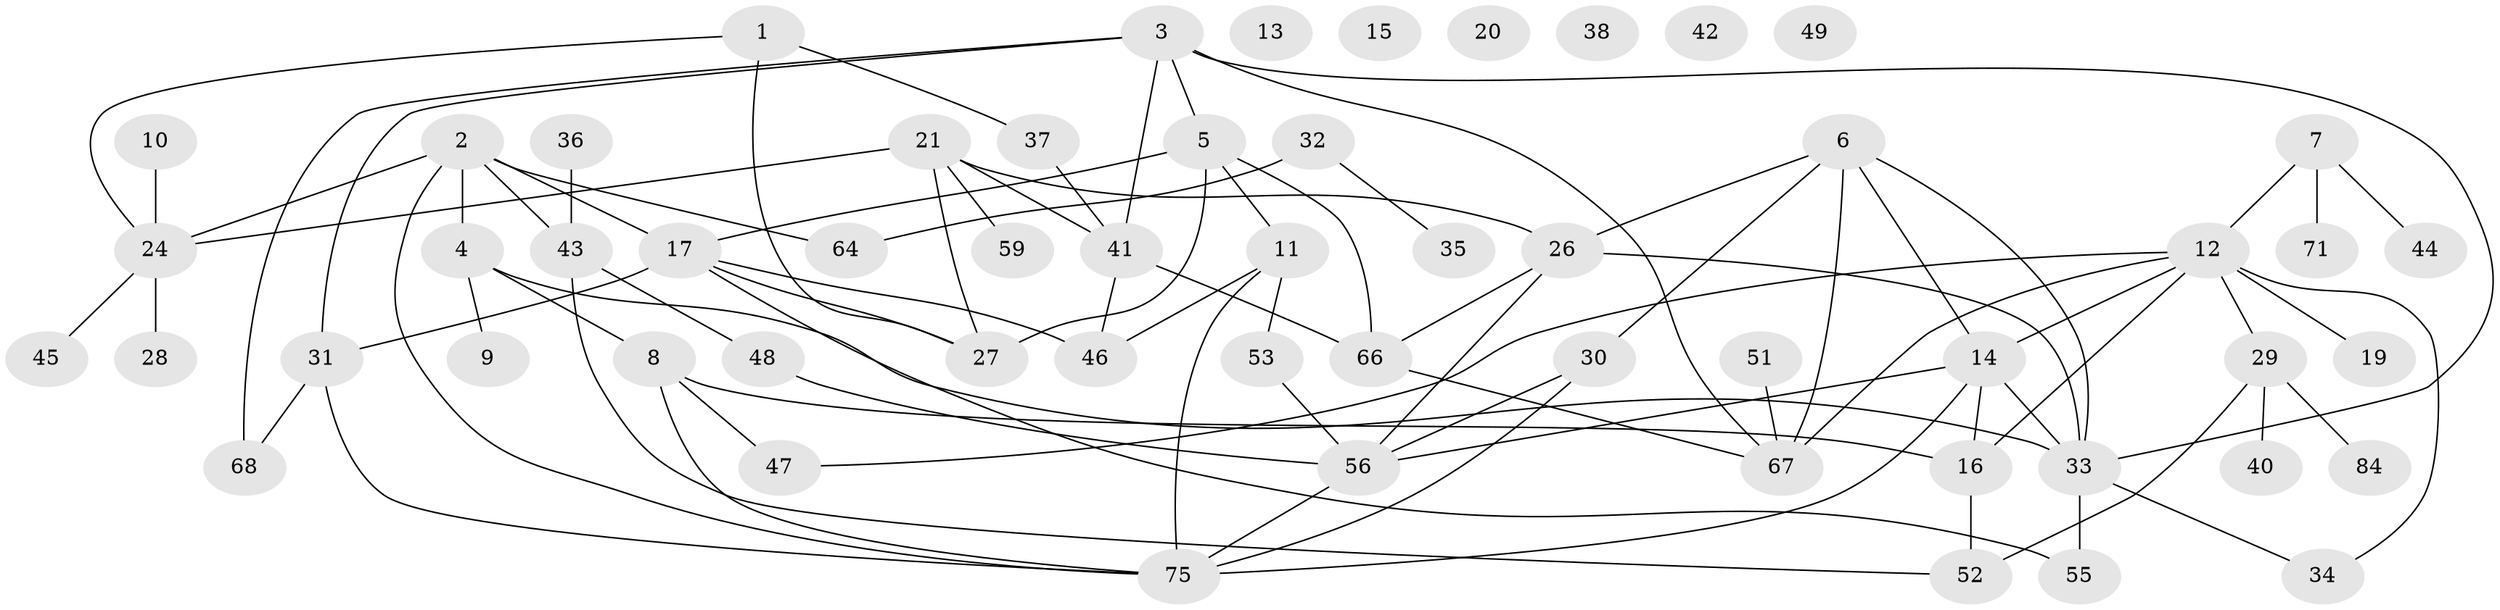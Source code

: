 // original degree distribution, {3: 0.22988505747126436, 4: 0.21839080459770116, 5: 0.09195402298850575, 2: 0.16091954022988506, 1: 0.21839080459770116, 0: 0.05747126436781609, 7: 0.011494252873563218, 6: 0.011494252873563218}
// Generated by graph-tools (version 1.1) at 2025/41/03/06/25 10:41:19]
// undirected, 57 vertices, 85 edges
graph export_dot {
graph [start="1"]
  node [color=gray90,style=filled];
  1;
  2 [super="+87"];
  3 [super="+70"];
  4;
  5 [super="+23"];
  6 [super="+58"];
  7 [super="+18"];
  8 [super="+79"];
  9;
  10;
  11 [super="+25"];
  12 [super="+22"];
  13;
  14 [super="+77"];
  15;
  16 [super="+69"];
  17 [super="+86"];
  19;
  20 [super="+82"];
  21 [super="+80"];
  24 [super="+61"];
  26 [super="+39"];
  27 [super="+50"];
  28;
  29 [super="+60"];
  30;
  31 [super="+65"];
  32 [super="+54"];
  33 [super="+57"];
  34;
  35;
  36;
  37;
  38;
  40;
  41 [super="+62"];
  42;
  43 [super="+63"];
  44;
  45;
  46 [super="+85"];
  47;
  48;
  49;
  51;
  52;
  53 [super="+78"];
  55;
  56 [super="+72"];
  59 [super="+83"];
  64 [super="+74"];
  66 [super="+73"];
  67 [super="+81"];
  68;
  71;
  75 [super="+76"];
  84;
  1 -- 27;
  1 -- 37;
  1 -- 24;
  2 -- 4;
  2 -- 75;
  2 -- 64;
  2 -- 24;
  2 -- 17;
  2 -- 43;
  3 -- 5;
  3 -- 67;
  3 -- 68;
  3 -- 33;
  3 -- 41;
  3 -- 31;
  4 -- 9;
  4 -- 33;
  4 -- 8;
  5 -- 66;
  5 -- 27;
  5 -- 17;
  5 -- 11;
  6 -- 33;
  6 -- 14;
  6 -- 26;
  6 -- 67;
  6 -- 30;
  7 -- 44;
  7 -- 71;
  7 -- 12;
  8 -- 75;
  8 -- 16;
  8 -- 47;
  10 -- 24;
  11 -- 46;
  11 -- 75;
  11 -- 53;
  12 -- 14;
  12 -- 34;
  12 -- 16;
  12 -- 19;
  12 -- 67 [weight=2];
  12 -- 29 [weight=2];
  12 -- 47;
  14 -- 56;
  14 -- 75;
  14 -- 33;
  14 -- 16;
  16 -- 52;
  17 -- 46;
  17 -- 55;
  17 -- 27;
  17 -- 31;
  21 -- 27;
  21 -- 26;
  21 -- 59;
  21 -- 24;
  21 -- 41;
  24 -- 28;
  24 -- 45;
  26 -- 66;
  26 -- 33;
  26 -- 56;
  29 -- 40;
  29 -- 84;
  29 -- 52;
  30 -- 56;
  30 -- 75;
  31 -- 68;
  31 -- 75;
  32 -- 64 [weight=2];
  32 -- 35;
  33 -- 34;
  33 -- 55;
  36 -- 43;
  37 -- 41;
  41 -- 66;
  41 -- 46;
  43 -- 52;
  43 -- 48;
  48 -- 56;
  51 -- 67;
  53 -- 56;
  56 -- 75;
  66 -- 67;
}
